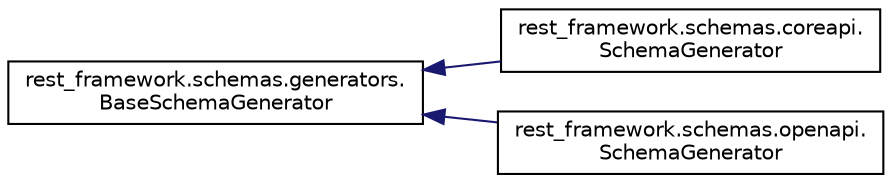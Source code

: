 digraph "Graphical Class Hierarchy"
{
 // LATEX_PDF_SIZE
  edge [fontname="Helvetica",fontsize="10",labelfontname="Helvetica",labelfontsize="10"];
  node [fontname="Helvetica",fontsize="10",shape=record];
  rankdir="LR";
  Node0 [label="rest_framework.schemas.generators.\lBaseSchemaGenerator",height=0.2,width=0.4,color="black", fillcolor="white", style="filled",URL="$classrest__framework_1_1schemas_1_1generators_1_1_base_schema_generator.html",tooltip=" "];
  Node0 -> Node1 [dir="back",color="midnightblue",fontsize="10",style="solid",fontname="Helvetica"];
  Node1 [label="rest_framework.schemas.coreapi.\lSchemaGenerator",height=0.2,width=0.4,color="black", fillcolor="white", style="filled",URL="$classrest__framework_1_1schemas_1_1coreapi_1_1_schema_generator.html",tooltip=" "];
  Node0 -> Node2 [dir="back",color="midnightblue",fontsize="10",style="solid",fontname="Helvetica"];
  Node2 [label="rest_framework.schemas.openapi.\lSchemaGenerator",height=0.2,width=0.4,color="black", fillcolor="white", style="filled",URL="$classrest__framework_1_1schemas_1_1openapi_1_1_schema_generator.html",tooltip=" "];
}
